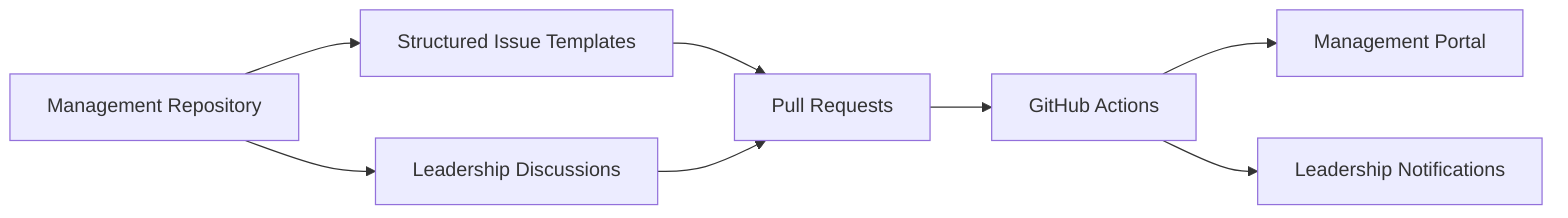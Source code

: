 %% GitHub workflow for management artefacts
flowchart LR
    Repo[Management Repository]
    Issues[Structured Issue Templates]
    Discussions[Leadership Discussions]
    PRs[Pull Requests]
    Actions[GitHub Actions]
    Portal[Management Portal]
    Alerts[Leadership Notifications]

    Repo --> Issues
    Repo --> Discussions
    Issues --> PRs
    Discussions --> PRs
    PRs --> Actions
    Actions --> Portal
    Actions --> Alerts